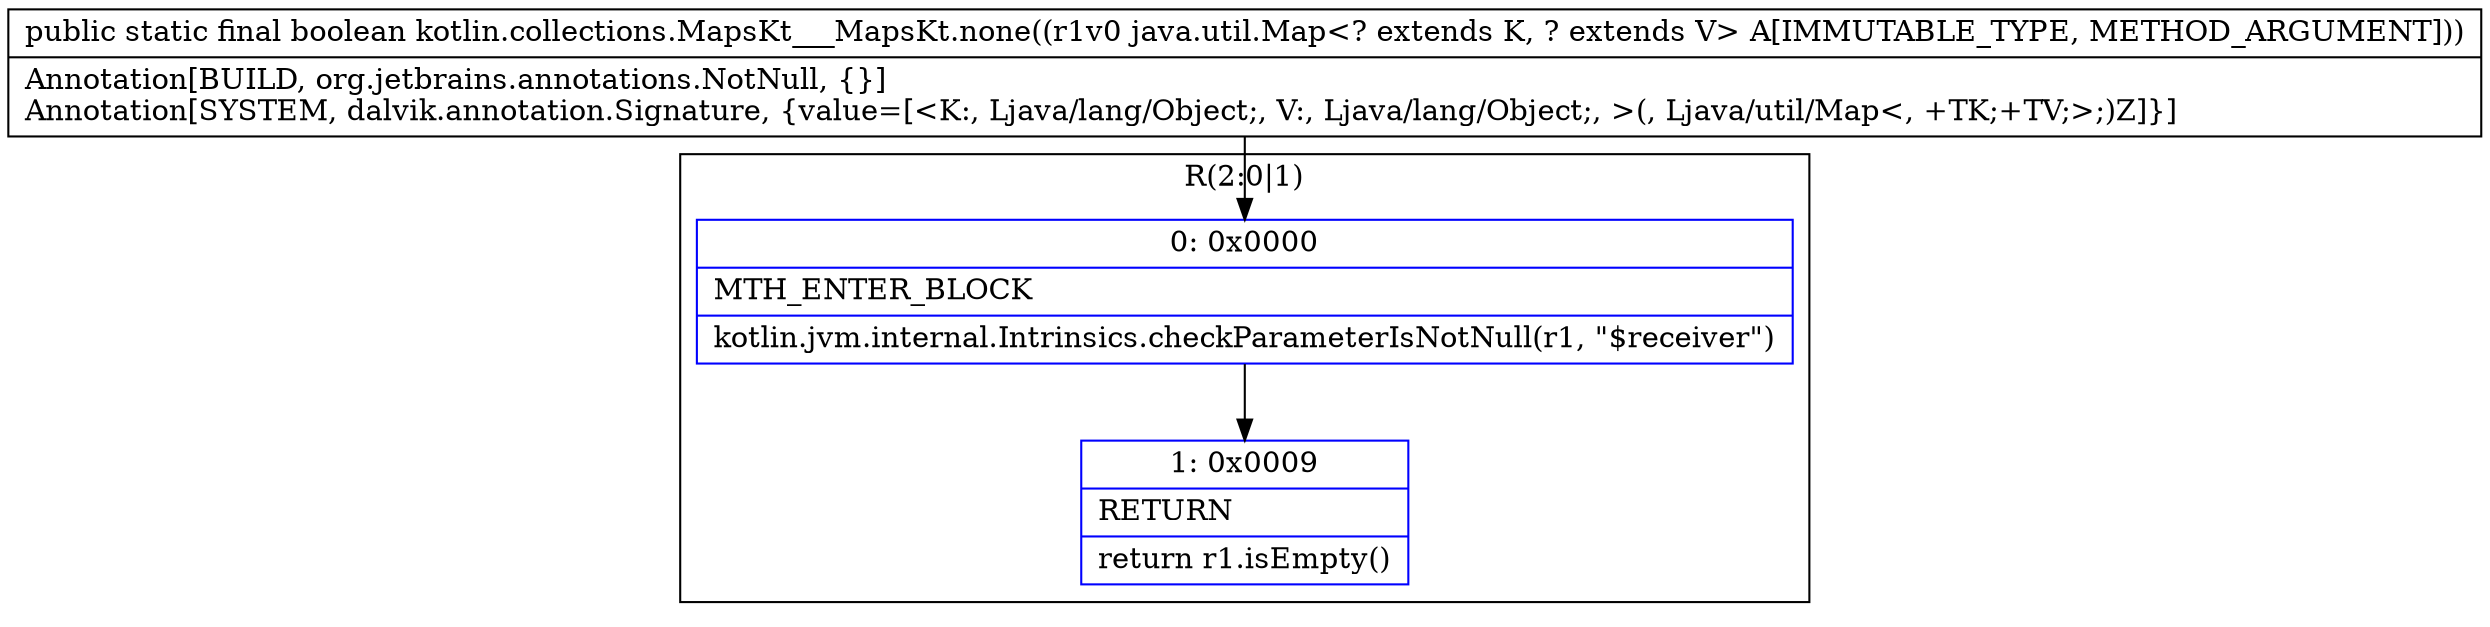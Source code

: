 digraph "CFG forkotlin.collections.MapsKt___MapsKt.none(Ljava\/util\/Map;)Z" {
subgraph cluster_Region_1401629268 {
label = "R(2:0|1)";
node [shape=record,color=blue];
Node_0 [shape=record,label="{0\:\ 0x0000|MTH_ENTER_BLOCK\l|kotlin.jvm.internal.Intrinsics.checkParameterIsNotNull(r1, \"$receiver\")\l}"];
Node_1 [shape=record,label="{1\:\ 0x0009|RETURN\l|return r1.isEmpty()\l}"];
}
MethodNode[shape=record,label="{public static final boolean kotlin.collections.MapsKt___MapsKt.none((r1v0 java.util.Map\<? extends K, ? extends V\> A[IMMUTABLE_TYPE, METHOD_ARGUMENT]))  | Annotation[BUILD, org.jetbrains.annotations.NotNull, \{\}]\lAnnotation[SYSTEM, dalvik.annotation.Signature, \{value=[\<K:, Ljava\/lang\/Object;, V:, Ljava\/lang\/Object;, \>(, Ljava\/util\/Map\<, +TK;+TV;\>;)Z]\}]\l}"];
MethodNode -> Node_0;
Node_0 -> Node_1;
}

